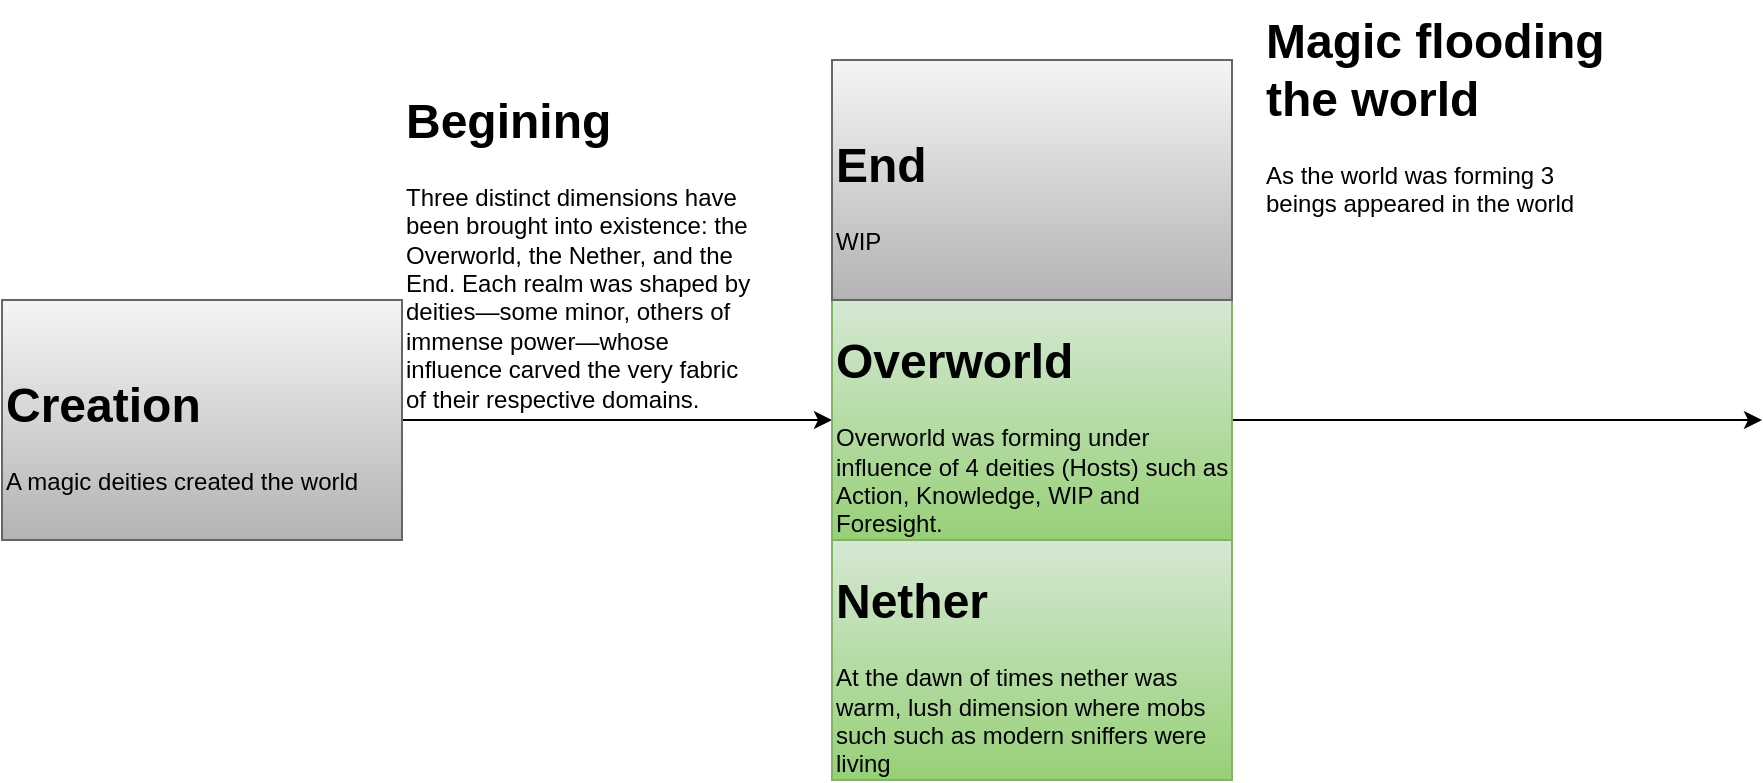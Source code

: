 <mxfile version="27.1.3">
  <diagram id="3228e29e-7158-1315-38df-8450db1d8a1d" name="Page-1">
    <mxGraphModel dx="1371" dy="754" grid="1" gridSize="10" guides="1" tooltips="1" connect="1" arrows="1" fold="1" page="1" pageScale="1" pageWidth="1169" pageHeight="827" background="none" math="0" shadow="0">
      <root>
        <mxCell id="0" />
        <mxCell id="1" parent="0" />
        <mxCell id="R4TMoheEHXKSQJW_qprq-21706" style="edgeStyle=orthogonalEdgeStyle;curved=1;rounded=0;orthogonalLoop=1;jettySize=auto;html=1;exitX=1;exitY=0.5;exitDx=0;exitDy=0;entryX=0;entryY=0.5;entryDx=0;entryDy=0;" edge="1" parent="1" source="R4TMoheEHXKSQJW_qprq-21729" target="R4TMoheEHXKSQJW_qprq-21715">
          <mxGeometry relative="1" as="geometry">
            <mxPoint x="150" y="400" as="sourcePoint" />
            <mxPoint x="270" y="400" as="targetPoint" />
          </mxGeometry>
        </mxCell>
        <mxCell id="R4TMoheEHXKSQJW_qprq-21695" value="&lt;h1 style=&quot;margin-top: 0px;&quot;&gt;Begining&lt;/h1&gt;&lt;p&gt;Three distinct dimensions have been brought into existence: the Overworld, the Nether, and the End. Each realm was shaped by deities—some minor, others of immense power—whose influence carved the very fabric of their respective domains.&lt;/p&gt;" style="text;html=1;whiteSpace=wrap;overflow=hidden;rounded=0;" vertex="1" parent="1">
          <mxGeometry x="200" y="230" width="180" height="170" as="geometry" />
        </mxCell>
        <mxCell id="R4TMoheEHXKSQJW_qprq-21707" value="&lt;h1&gt;&lt;b&gt;Nether&lt;/b&gt;&lt;/h1&gt;&lt;div&gt;At the dawn of times nether was warm, lush dimension where mobs such such as modern sniffers were living&amp;nbsp;&lt;/div&gt;" style="rounded=0;whiteSpace=wrap;html=1;fillColor=#d5e8d4;gradientColor=#97d077;strokeColor=#82b366;align=left;" vertex="1" parent="1">
          <mxGeometry x="415" y="460" width="200" height="120" as="geometry" />
        </mxCell>
        <mxCell id="R4TMoheEHXKSQJW_qprq-21727" value="" style="edgeStyle=orthogonalEdgeStyle;curved=1;rounded=0;orthogonalLoop=1;jettySize=auto;html=1;" edge="1" parent="1" source="R4TMoheEHXKSQJW_qprq-21715">
          <mxGeometry relative="1" as="geometry">
            <mxPoint x="880" y="400" as="targetPoint" />
          </mxGeometry>
        </mxCell>
        <mxCell id="R4TMoheEHXKSQJW_qprq-21715" value="&lt;h1&gt;&lt;b&gt;Overworld&lt;/b&gt;&lt;/h1&gt;&lt;div&gt;Overworld was forming under influence of 4 deities (Hosts) such as Action, Knowledge, WIP and Foresight.&amp;nbsp;&lt;/div&gt;" style="rounded=0;whiteSpace=wrap;html=1;fillColor=#d5e8d4;gradientColor=#97d077;strokeColor=#82b366;align=left;" vertex="1" parent="1">
          <mxGeometry x="415" y="340" width="200" height="120" as="geometry" />
        </mxCell>
        <mxCell id="R4TMoheEHXKSQJW_qprq-21716" value="&lt;h1&gt;&lt;b&gt;End&lt;/b&gt;&lt;/h1&gt;&lt;div&gt;WIP&lt;/div&gt;" style="rounded=0;whiteSpace=wrap;html=1;fillColor=#f5f5f5;gradientColor=#b3b3b3;strokeColor=#666666;align=left;" vertex="1" parent="1">
          <mxGeometry x="415" y="220" width="200" height="120" as="geometry" />
        </mxCell>
        <mxCell id="R4TMoheEHXKSQJW_qprq-21728" value="&lt;h1 style=&quot;margin-top: 0px;&quot;&gt;Magic flooding the world&lt;/h1&gt;&lt;p&gt;As the world was forming 3 beings appeared in the world&amp;nbsp;&lt;/p&gt;" style="text;html=1;whiteSpace=wrap;overflow=hidden;rounded=0;" vertex="1" parent="1">
          <mxGeometry x="630" y="190" width="180" height="210" as="geometry" />
        </mxCell>
        <mxCell id="R4TMoheEHXKSQJW_qprq-21729" value="&lt;h1&gt;Creation&lt;/h1&gt;&lt;div&gt;A magic deities created the world&lt;/div&gt;" style="rounded=0;whiteSpace=wrap;html=1;fillColor=#f5f5f5;gradientColor=#b3b3b3;strokeColor=#666666;align=left;" vertex="1" parent="1">
          <mxGeometry y="340" width="200" height="120" as="geometry" />
        </mxCell>
      </root>
    </mxGraphModel>
  </diagram>
</mxfile>
